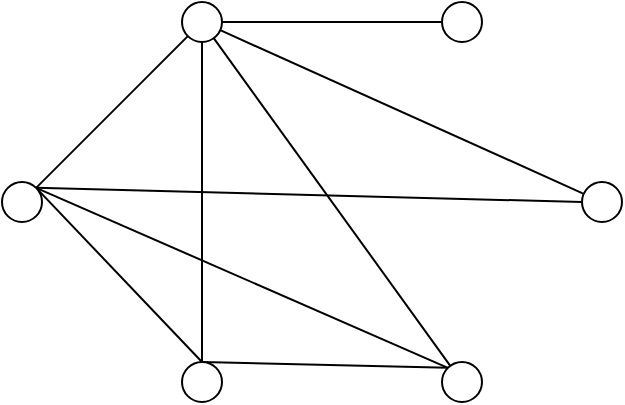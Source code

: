 <mxfile version="20.8.23" type="github">
  <diagram name="第 1 页" id="V5XQsx0DKb-Zu0GT0stF">
    <mxGraphModel dx="594" dy="501" grid="1" gridSize="10" guides="1" tooltips="1" connect="1" arrows="1" fold="1" page="1" pageScale="1" pageWidth="827" pageHeight="1169" math="0" shadow="0">
      <root>
        <mxCell id="0" />
        <mxCell id="1" parent="0" />
        <mxCell id="X4JF92x2PnXAg3T0loSy-3" value="" style="rounded=0;orthogonalLoop=1;jettySize=auto;html=1;endArrow=none;endFill=0;" edge="1" parent="1" source="X4JF92x2PnXAg3T0loSy-1" target="X4JF92x2PnXAg3T0loSy-2">
          <mxGeometry relative="1" as="geometry" />
        </mxCell>
        <mxCell id="X4JF92x2PnXAg3T0loSy-5" value="" style="rounded=0;orthogonalLoop=1;jettySize=auto;html=1;endArrow=none;endFill=0;" edge="1" parent="1" source="X4JF92x2PnXAg3T0loSy-1" target="X4JF92x2PnXAg3T0loSy-4">
          <mxGeometry relative="1" as="geometry" />
        </mxCell>
        <mxCell id="X4JF92x2PnXAg3T0loSy-7" value="" style="edgeStyle=none;rounded=0;orthogonalLoop=1;jettySize=auto;html=1;endArrow=none;endFill=0;" edge="1" parent="1" source="X4JF92x2PnXAg3T0loSy-1" target="X4JF92x2PnXAg3T0loSy-6">
          <mxGeometry relative="1" as="geometry" />
        </mxCell>
        <mxCell id="X4JF92x2PnXAg3T0loSy-9" value="" style="edgeStyle=none;rounded=0;orthogonalLoop=1;jettySize=auto;html=1;endArrow=none;endFill=0;" edge="1" parent="1" source="X4JF92x2PnXAg3T0loSy-1" target="X4JF92x2PnXAg3T0loSy-8">
          <mxGeometry relative="1" as="geometry" />
        </mxCell>
        <mxCell id="X4JF92x2PnXAg3T0loSy-12" value="" style="edgeStyle=none;rounded=0;orthogonalLoop=1;jettySize=auto;html=1;endArrow=none;endFill=0;" edge="1" parent="1" source="X4JF92x2PnXAg3T0loSy-1" target="X4JF92x2PnXAg3T0loSy-11">
          <mxGeometry relative="1" as="geometry" />
        </mxCell>
        <mxCell id="X4JF92x2PnXAg3T0loSy-1" value="" style="ellipse;whiteSpace=wrap;html=1;" vertex="1" parent="1">
          <mxGeometry x="180" y="200" width="20" height="20" as="geometry" />
        </mxCell>
        <mxCell id="X4JF92x2PnXAg3T0loSy-2" value="" style="ellipse;whiteSpace=wrap;html=1;" vertex="1" parent="1">
          <mxGeometry x="310" y="200" width="20" height="20" as="geometry" />
        </mxCell>
        <mxCell id="X4JF92x2PnXAg3T0loSy-4" value="" style="ellipse;whiteSpace=wrap;html=1;" vertex="1" parent="1">
          <mxGeometry x="380" y="290" width="20" height="20" as="geometry" />
        </mxCell>
        <mxCell id="X4JF92x2PnXAg3T0loSy-6" value="" style="ellipse;whiteSpace=wrap;html=1;" vertex="1" parent="1">
          <mxGeometry x="310" y="380" width="20" height="20" as="geometry" />
        </mxCell>
        <mxCell id="X4JF92x2PnXAg3T0loSy-18" style="edgeStyle=none;rounded=0;orthogonalLoop=1;jettySize=auto;html=1;exitX=0.5;exitY=0;exitDx=0;exitDy=0;entryX=0;entryY=0;entryDx=0;entryDy=0;endArrow=none;endFill=0;" edge="1" parent="1" source="X4JF92x2PnXAg3T0loSy-8" target="X4JF92x2PnXAg3T0loSy-6">
          <mxGeometry relative="1" as="geometry" />
        </mxCell>
        <mxCell id="X4JF92x2PnXAg3T0loSy-8" value="" style="ellipse;whiteSpace=wrap;html=1;" vertex="1" parent="1">
          <mxGeometry x="180" y="380" width="20" height="20" as="geometry" />
        </mxCell>
        <mxCell id="X4JF92x2PnXAg3T0loSy-13" style="edgeStyle=none;rounded=0;orthogonalLoop=1;jettySize=auto;html=1;exitX=1;exitY=0;exitDx=0;exitDy=0;entryX=0.5;entryY=0;entryDx=0;entryDy=0;endArrow=none;endFill=0;" edge="1" parent="1" source="X4JF92x2PnXAg3T0loSy-11" target="X4JF92x2PnXAg3T0loSy-8">
          <mxGeometry relative="1" as="geometry" />
        </mxCell>
        <mxCell id="X4JF92x2PnXAg3T0loSy-14" style="edgeStyle=none;rounded=0;orthogonalLoop=1;jettySize=auto;html=1;exitX=1;exitY=0;exitDx=0;exitDy=0;entryX=0;entryY=0;entryDx=0;entryDy=0;endArrow=none;endFill=0;" edge="1" parent="1" source="X4JF92x2PnXAg3T0loSy-11" target="X4JF92x2PnXAg3T0loSy-6">
          <mxGeometry relative="1" as="geometry" />
        </mxCell>
        <mxCell id="X4JF92x2PnXAg3T0loSy-15" style="edgeStyle=none;rounded=0;orthogonalLoop=1;jettySize=auto;html=1;exitX=1;exitY=0;exitDx=0;exitDy=0;entryX=0;entryY=0.5;entryDx=0;entryDy=0;endArrow=none;endFill=0;" edge="1" parent="1" source="X4JF92x2PnXAg3T0loSy-11" target="X4JF92x2PnXAg3T0loSy-4">
          <mxGeometry relative="1" as="geometry" />
        </mxCell>
        <mxCell id="X4JF92x2PnXAg3T0loSy-11" value="" style="ellipse;whiteSpace=wrap;html=1;" vertex="1" parent="1">
          <mxGeometry x="90" y="290" width="20" height="20" as="geometry" />
        </mxCell>
      </root>
    </mxGraphModel>
  </diagram>
</mxfile>
